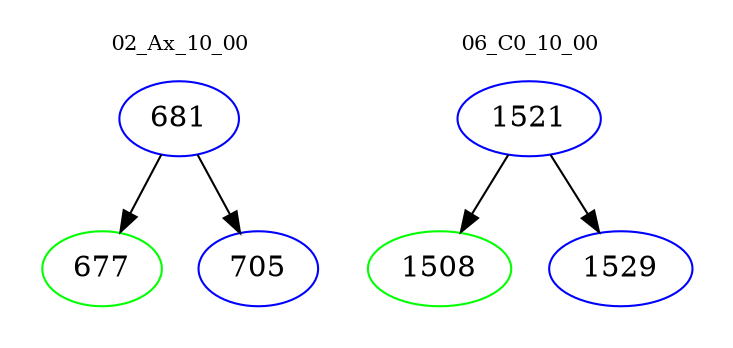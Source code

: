 digraph{
subgraph cluster_0 {
color = white
label = "02_Ax_10_00";
fontsize=10;
T0_681 [label="681", color="blue"]
T0_681 -> T0_677 [color="black"]
T0_677 [label="677", color="green"]
T0_681 -> T0_705 [color="black"]
T0_705 [label="705", color="blue"]
}
subgraph cluster_1 {
color = white
label = "06_C0_10_00";
fontsize=10;
T1_1521 [label="1521", color="blue"]
T1_1521 -> T1_1508 [color="black"]
T1_1508 [label="1508", color="green"]
T1_1521 -> T1_1529 [color="black"]
T1_1529 [label="1529", color="blue"]
}
}
